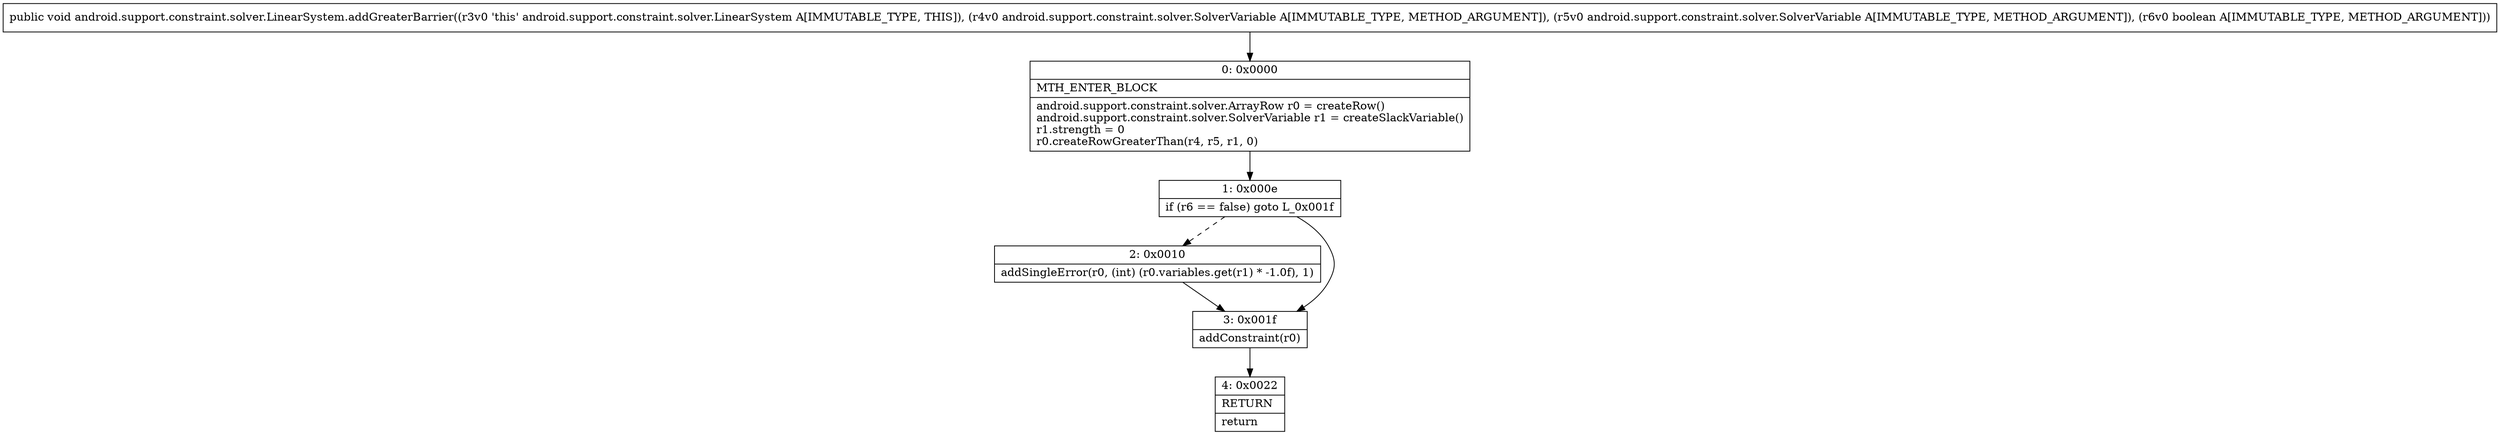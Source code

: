 digraph "CFG forandroid.support.constraint.solver.LinearSystem.addGreaterBarrier(Landroid\/support\/constraint\/solver\/SolverVariable;Landroid\/support\/constraint\/solver\/SolverVariable;Z)V" {
Node_0 [shape=record,label="{0\:\ 0x0000|MTH_ENTER_BLOCK\l|android.support.constraint.solver.ArrayRow r0 = createRow()\landroid.support.constraint.solver.SolverVariable r1 = createSlackVariable()\lr1.strength = 0\lr0.createRowGreaterThan(r4, r5, r1, 0)\l}"];
Node_1 [shape=record,label="{1\:\ 0x000e|if (r6 == false) goto L_0x001f\l}"];
Node_2 [shape=record,label="{2\:\ 0x0010|addSingleError(r0, (int) (r0.variables.get(r1) * \-1.0f), 1)\l}"];
Node_3 [shape=record,label="{3\:\ 0x001f|addConstraint(r0)\l}"];
Node_4 [shape=record,label="{4\:\ 0x0022|RETURN\l|return\l}"];
MethodNode[shape=record,label="{public void android.support.constraint.solver.LinearSystem.addGreaterBarrier((r3v0 'this' android.support.constraint.solver.LinearSystem A[IMMUTABLE_TYPE, THIS]), (r4v0 android.support.constraint.solver.SolverVariable A[IMMUTABLE_TYPE, METHOD_ARGUMENT]), (r5v0 android.support.constraint.solver.SolverVariable A[IMMUTABLE_TYPE, METHOD_ARGUMENT]), (r6v0 boolean A[IMMUTABLE_TYPE, METHOD_ARGUMENT])) }"];
MethodNode -> Node_0;
Node_0 -> Node_1;
Node_1 -> Node_2[style=dashed];
Node_1 -> Node_3;
Node_2 -> Node_3;
Node_3 -> Node_4;
}

